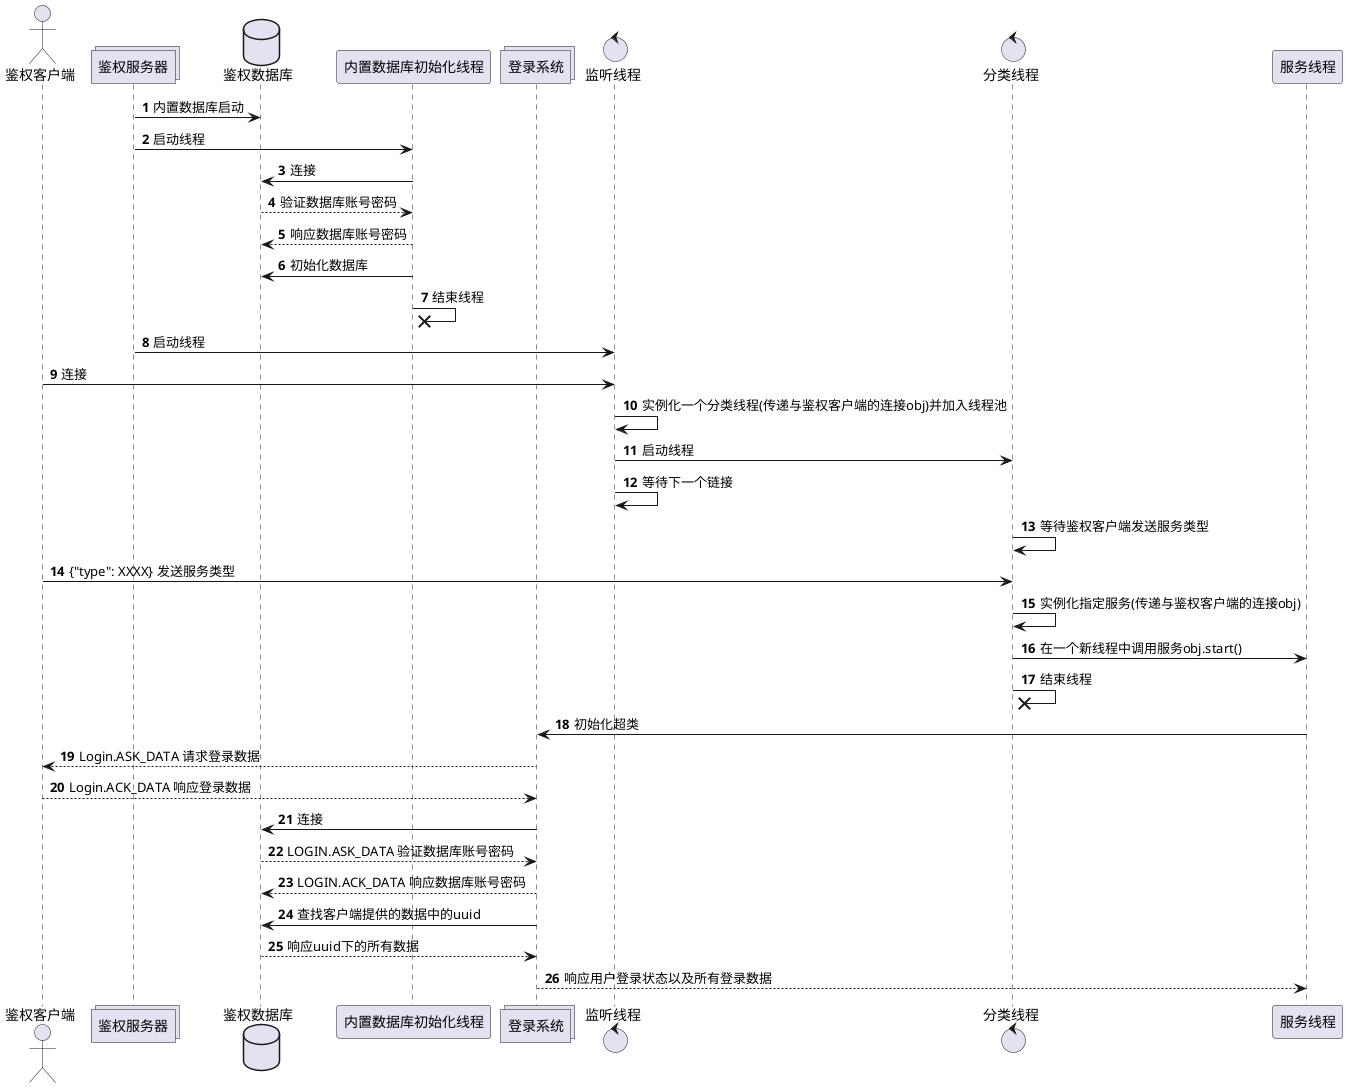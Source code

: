 @startuml
'https://plantuml.com/sequence-diagram

autonumber

actor 鉴权客户端


'鉴权服务器初始化
collections 鉴权服务器
database 鉴权数据库
鉴权服务器 -> 鉴权数据库: 内置数据库启动
鉴权服务器 -> 内置数据库初始化线程: 启动线程
内置数据库初始化线程 -> 鉴权数据库: 连接
鉴权数据库 --> 内置数据库初始化线程: 验证数据库账号密码
内置数据库初始化线程 --> 鉴权数据库: 响应数据库账号密码
内置数据库初始化线程 -> 鉴权数据库: 初始化数据库
内置数据库初始化线程 -x 内置数据库初始化线程: 结束线程


collections 登录系统
control 监听线程
control 分类线程
鉴权服务器 -> 监听线程: 启动线程
'鉴权服务器初始化结束

鉴权客户端 -> 监听线程: 连接
监听线程 -> 监听线程: 实例化一个分类线程(传递与鉴权客户端的连接obj)并加入线程池
监听线程 -> 分类线程: 启动线程
监听线程 -> 监听线程: 等待下一个链接
分类线程 -> 分类线程: 等待鉴权客户端发送服务类型
鉴权客户端 -> 分类线程: {"type": XXXX} 发送服务类型
分类线程 -> 分类线程: 实例化指定服务(传递与鉴权客户端的连接obj)
分类线程 -> 服务线程: 在一个新线程中调用服务obj.start()
分类线程 -x 分类线程: 结束线程
服务线程 -> 登录系统: 初始化超类
登录系统 --> 鉴权客户端: Login.ASK_DATA 请求登录数据
鉴权客户端 --> 登录系统: Login.ACK_DATA 响应登录数据
登录系统 -> 鉴权数据库: 连接
鉴权数据库 --> 登录系统: LOGIN.ASK_DATA 验证数据库账号密码
登录系统 --> 鉴权数据库: LOGIN.ACK_DATA 响应数据库账号密码
登录系统 -> 鉴权数据库: 查找客户端提供的数据中的uuid
鉴权数据库 --> 登录系统: 响应uuid下的所有数据
登录系统 --> 服务线程: 响应用户登录状态以及所有登录数据


@enduml
